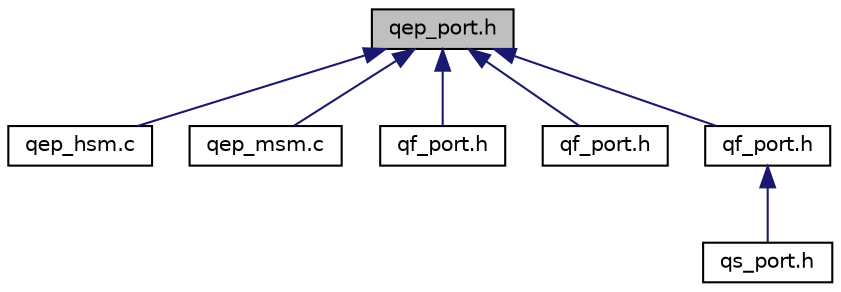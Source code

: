 digraph "qep_port.h"
{
 // LATEX_PDF_SIZE
  edge [fontname="Helvetica",fontsize="10",labelfontname="Helvetica",labelfontsize="10"];
  node [fontname="Helvetica",fontsize="10",shape=record];
  Node1 [label="qep_port.h",height=0.2,width=0.4,color="black", fillcolor="grey75", style="filled", fontcolor="black",tooltip="QEP/C port, generic C11 compiler."];
  Node1 -> Node2 [dir="back",color="midnightblue",fontsize="10",style="solid",fontname="Helvetica"];
  Node2 [label="qep_hsm.c",height=0.2,width=0.4,color="black", fillcolor="white", style="filled",URL="$qep__hsm_8c.html",tooltip="QHsm implementation"];
  Node1 -> Node3 [dir="back",color="midnightblue",fontsize="10",style="solid",fontname="Helvetica"];
  Node3 [label="qep_msm.c",height=0.2,width=0.4,color="black", fillcolor="white", style="filled",URL="$qep__msm_8c.html",tooltip="QMsm implementation"];
  Node1 -> Node4 [dir="back",color="midnightblue",fontsize="10",style="solid",fontname="Helvetica"];
  Node4 [label="qf_port.h",height=0.2,width=0.4,color="black", fillcolor="white", style="filled",URL="$qk_2qf__port_8h.html",tooltip="QF/C port example for QK, generic C compiler."];
  Node1 -> Node5 [dir="back",color="midnightblue",fontsize="10",style="solid",fontname="Helvetica"];
  Node5 [label="qf_port.h",height=0.2,width=0.4,color="black", fillcolor="white", style="filled",URL="$qv_2qf__port_8h.html",tooltip="QF/C port example for QV, generic C compiler."];
  Node1 -> Node6 [dir="back",color="midnightblue",fontsize="10",style="solid",fontname="Helvetica"];
  Node6 [label="qf_port.h",height=0.2,width=0.4,color="black", fillcolor="white", style="filled",URL="$qxk_2qf__port_8h.html",tooltip="QF/C port example for QXK, generic C compiler."];
  Node6 -> Node7 [dir="back",color="midnightblue",fontsize="10",style="solid",fontname="Helvetica"];
  Node7 [label="qs_port.h",height=0.2,width=0.4,color="black", fillcolor="white", style="filled",URL="$qxk_2qs__port_8h.html",tooltip="QS/C port to a 32-bit CPU and a generic C compiler."];
}
